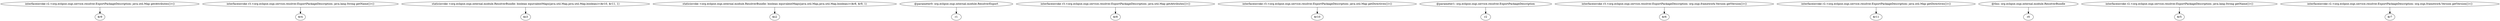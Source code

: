digraph g {
0[label="interfaceinvoke r2.<org.eclipse.osgi.service.resolver.ExportPackageDescription: java.util.Map getAttributes()>()"]
1[label="$r9"]
0->1[label=""]
2[label="interfaceinvoke r3.<org.eclipse.osgi.service.resolver.ExportPackageDescription: java.lang.String getName()>()"]
3[label="$r4"]
2->3[label=""]
4[label="staticinvoke <org.eclipse.osgi.internal.module.ResolverBundle: boolean equivalentMaps(java.util.Map,java.util.Map,boolean)>($r10, $r11, 1)"]
5[label="$z3"]
4->5[label=""]
6[label="staticinvoke <org.eclipse.osgi.internal.module.ResolverBundle: boolean equivalentMaps(java.util.Map,java.util.Map,boolean)>($r8, $r9, 1)"]
7[label="$z2"]
6->7[label=""]
8[label="@parameter0: org.eclipse.osgi.internal.module.ResolverExport"]
9[label="r1"]
8->9[label=""]
10[label="interfaceinvoke r3.<org.eclipse.osgi.service.resolver.ExportPackageDescription: java.util.Map getAttributes()>()"]
11[label="$r8"]
10->11[label=""]
12[label="interfaceinvoke r3.<org.eclipse.osgi.service.resolver.ExportPackageDescription: java.util.Map getDirectives()>()"]
13[label="$r10"]
12->13[label=""]
14[label="@parameter1: org.eclipse.osgi.service.resolver.ExportPackageDescription"]
15[label="r2"]
14->15[label=""]
16[label="interfaceinvoke r3.<org.eclipse.osgi.service.resolver.ExportPackageDescription: org.osgi.framework.Version getVersion()>()"]
17[label="$r6"]
16->17[label=""]
18[label="interfaceinvoke r2.<org.eclipse.osgi.service.resolver.ExportPackageDescription: java.util.Map getDirectives()>()"]
19[label="$r11"]
18->19[label=""]
20[label="@this: org.eclipse.osgi.internal.module.ResolverBundle"]
21[label="r0"]
20->21[label=""]
22[label="interfaceinvoke r2.<org.eclipse.osgi.service.resolver.ExportPackageDescription: java.lang.String getName()>()"]
23[label="$r5"]
22->23[label=""]
24[label="interfaceinvoke r2.<org.eclipse.osgi.service.resolver.ExportPackageDescription: org.osgi.framework.Version getVersion()>()"]
25[label="$r7"]
24->25[label=""]
}